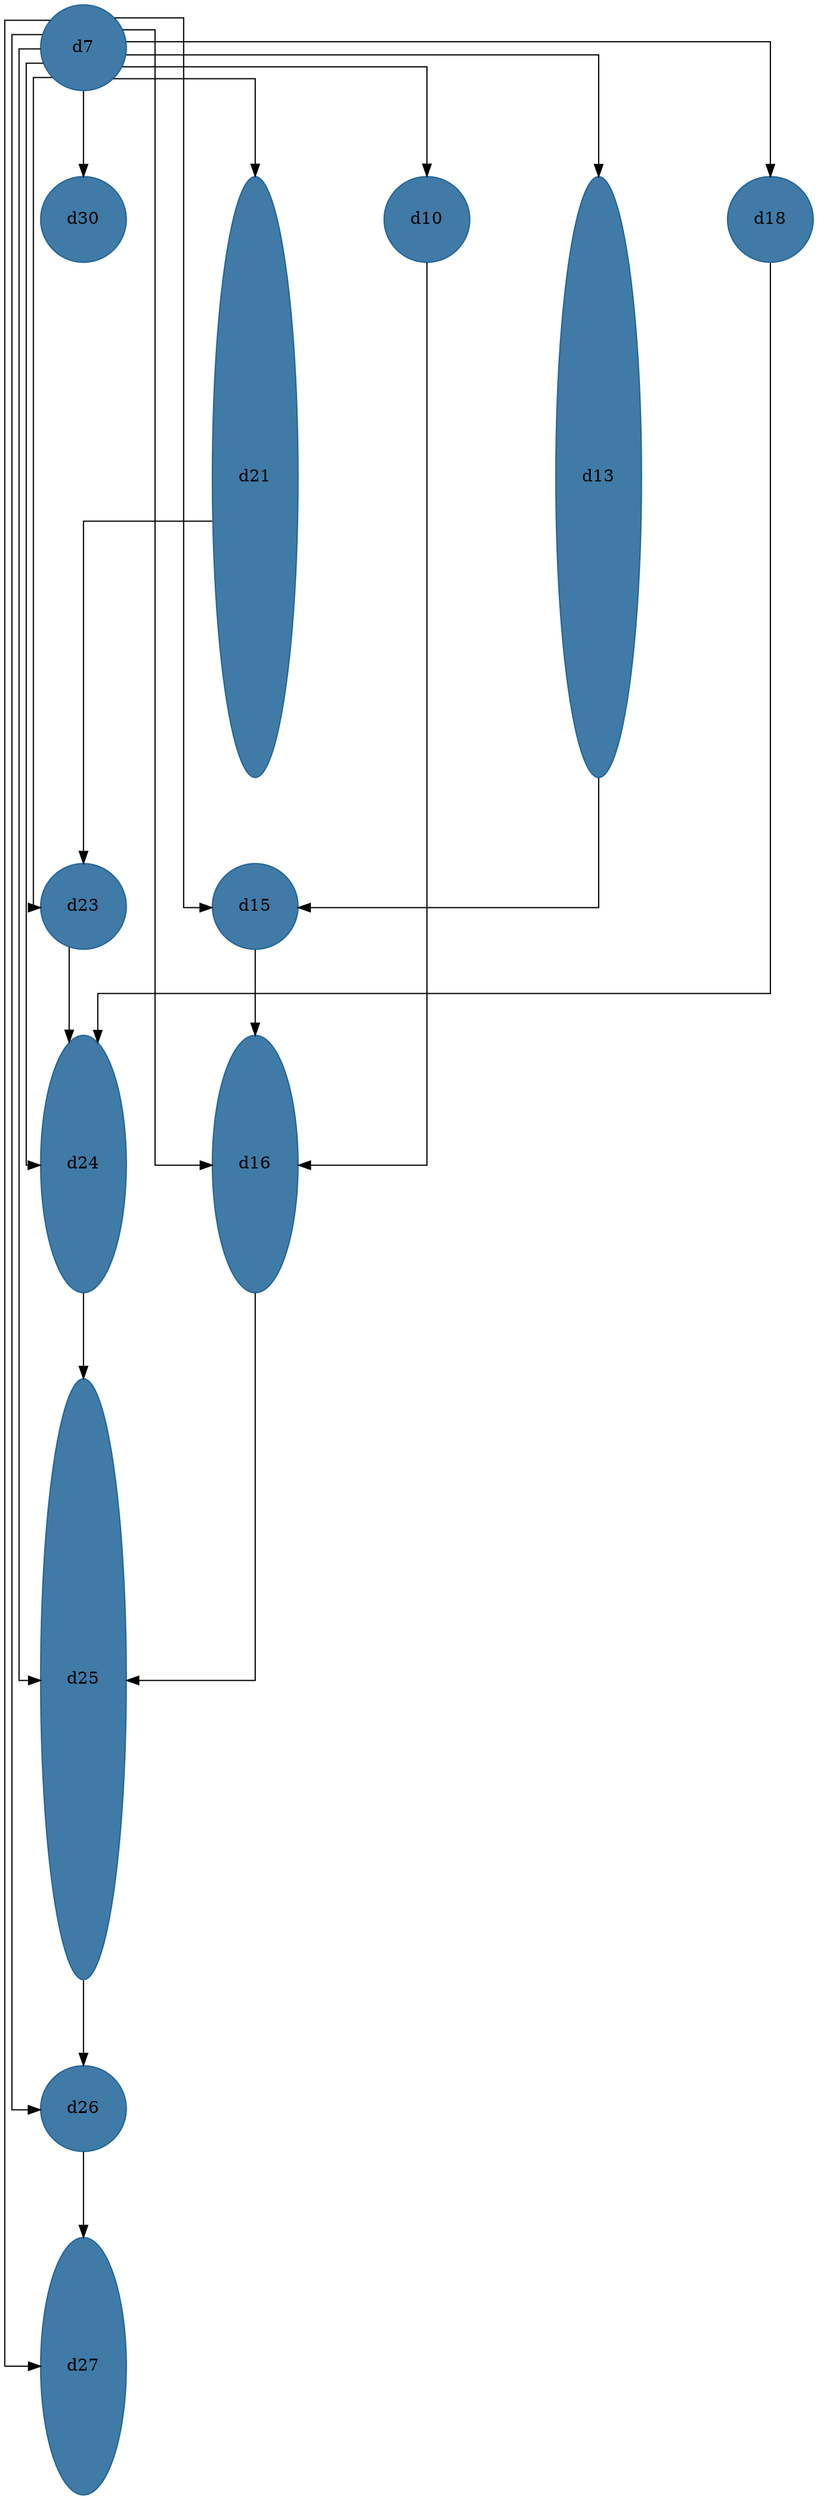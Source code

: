 //do not use DOT to generate pdf use NEATO or FDP
digraph{
layout="neato";
splines="ortho";
d7[shape="ellipse", style="filled", color="#004E8ABF", pos="0,30!", height="1", width="1"];
d7 -> d30;
d7 -> d21;
d7 -> d10;
d7 -> d23;
d7 -> d25;
d7 -> d13;
d7 -> d24;
d7 -> d27;
d7 -> d16;
d7 -> d15;
d7 -> d26;
d7 -> d18;
d30[shape="ellipse", style="filled", color="#004E8ABF", pos="0,28!", height="1", width="1"];
d21[shape="ellipse", style="filled", color="#004E8ABF", pos="2,25!", height="7", width="1"];
d21 -> d23;
d10[shape="ellipse", style="filled", color="#004E8ABF", pos="4,28!", height="1", width="1"];
d10 -> d16;
d13[shape="ellipse", style="filled", color="#004E8ABF", pos="6,25!", height="7", width="1"];
d13 -> d15;
d18[shape="ellipse", style="filled", color="#004E8ABF", pos="8,28!", height="1", width="1"];
d18 -> d24;
d23[shape="ellipse", style="filled", color="#004E8ABF", pos="0,20!", height="1", width="1"];
d23 -> d24;
d15[shape="ellipse", style="filled", color="#004E8ABF", pos="2,20!", height="1", width="1"];
d15 -> d16;
d24[shape="ellipse", style="filled", color="#004E8ABF", pos="0,17!", height="3", width="1"];
d24 -> d25;
d16[shape="ellipse", style="filled", color="#004E8ABF", pos="2,17!", height="3", width="1"];
d16 -> d25;
d25[shape="ellipse", style="filled", color="#004E8ABF", pos="0,11!", height="7", width="1"];
d25 -> d26;
d26[shape="ellipse", style="filled", color="#004E8ABF", pos="0,6!", height="1", width="1"];
d26 -> d27;
d27[shape="ellipse", style="filled", color="#004E8ABF", pos="0,3!", height="3", width="1"];
}